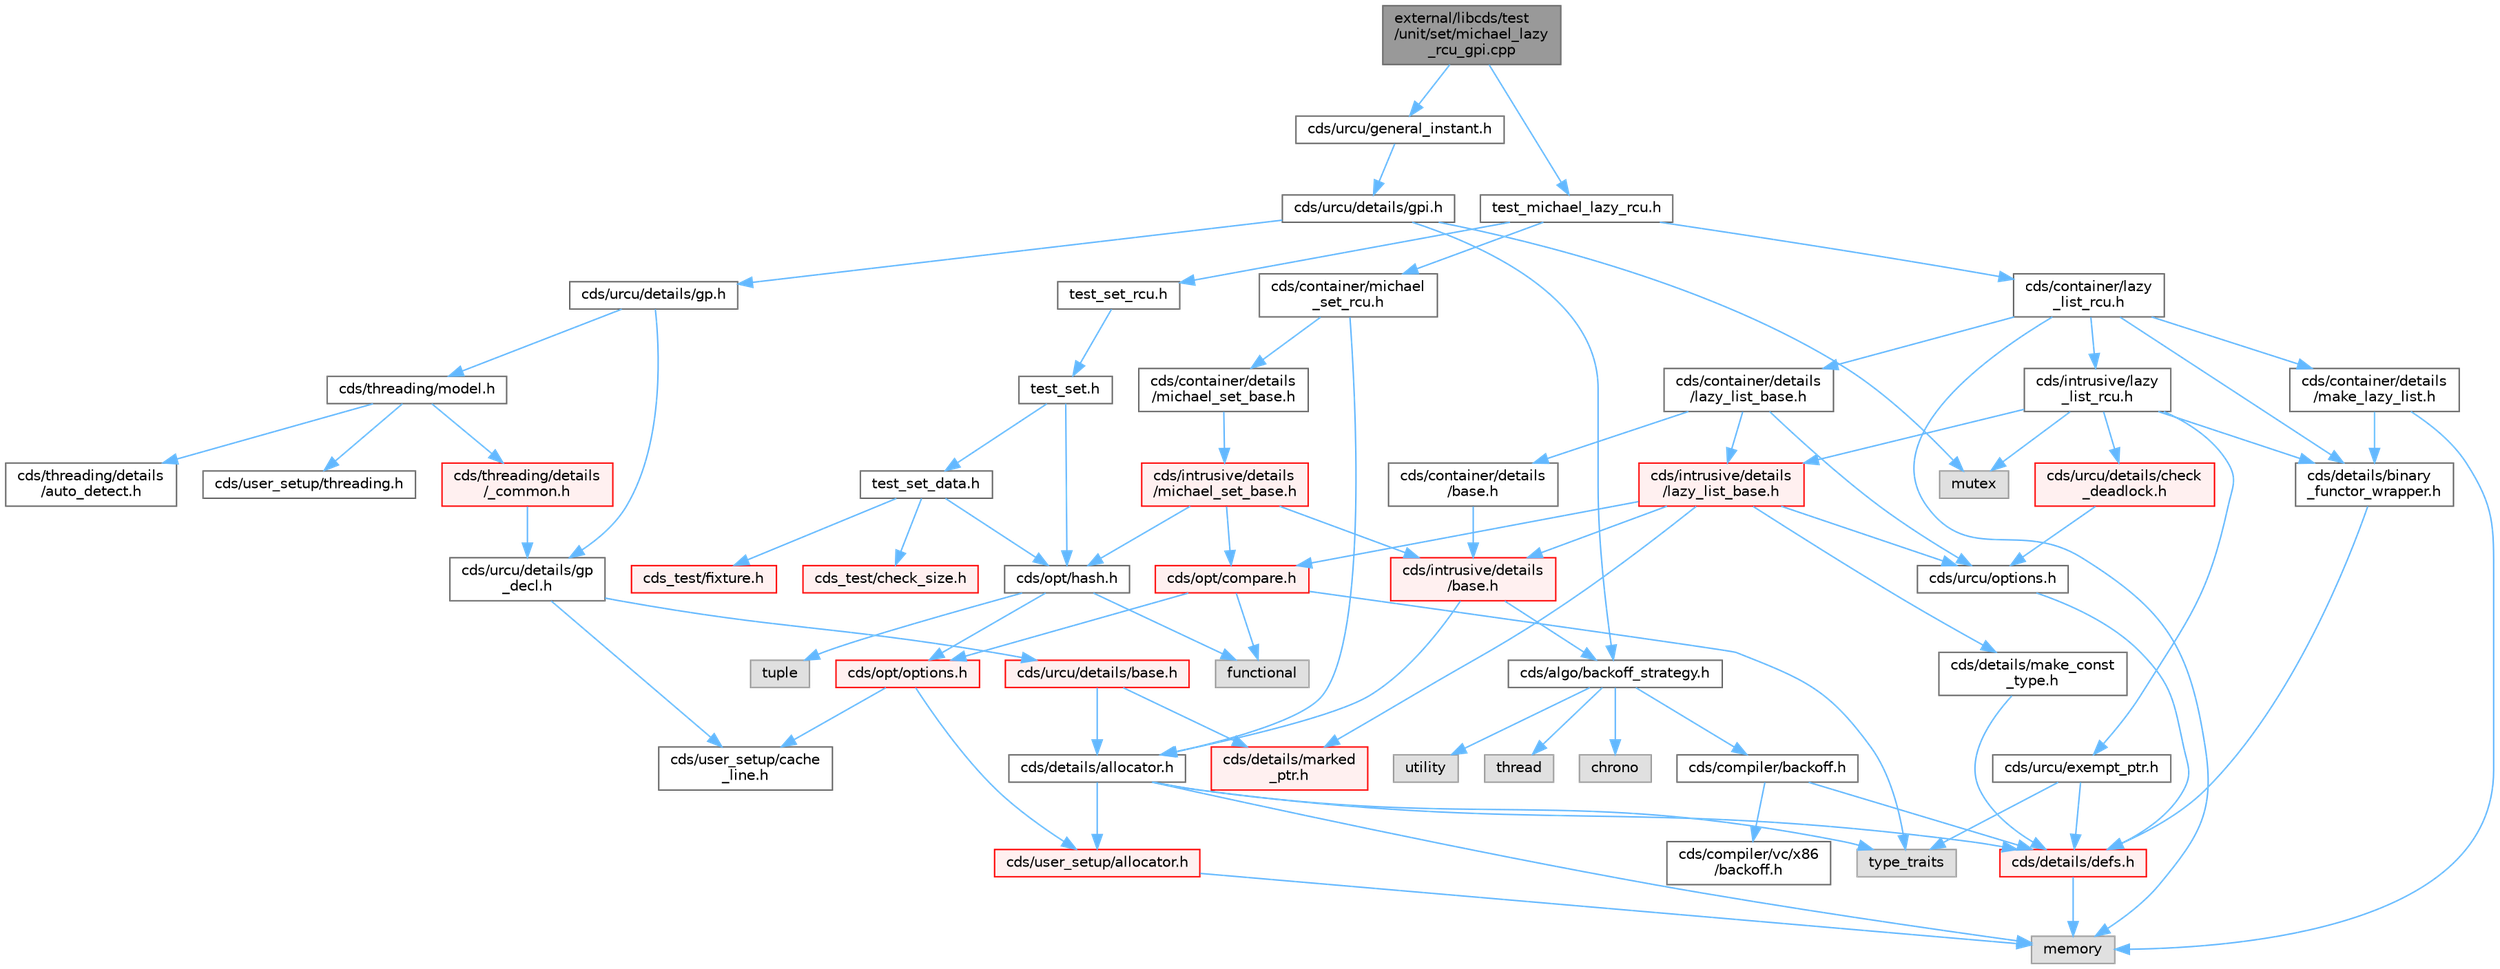 digraph "external/libcds/test/unit/set/michael_lazy_rcu_gpi.cpp"
{
 // LATEX_PDF_SIZE
  bgcolor="transparent";
  edge [fontname=Helvetica,fontsize=10,labelfontname=Helvetica,labelfontsize=10];
  node [fontname=Helvetica,fontsize=10,shape=box,height=0.2,width=0.4];
  Node1 [id="Node000001",label="external/libcds/test\l/unit/set/michael_lazy\l_rcu_gpi.cpp",height=0.2,width=0.4,color="gray40", fillcolor="grey60", style="filled", fontcolor="black",tooltip=" "];
  Node1 -> Node2 [id="edge81_Node000001_Node000002",color="steelblue1",style="solid",tooltip=" "];
  Node2 [id="Node000002",label="cds/urcu/general_instant.h",height=0.2,width=0.4,color="grey40", fillcolor="white", style="filled",URL="$general__instant_8h.html",tooltip=" "];
  Node2 -> Node3 [id="edge82_Node000002_Node000003",color="steelblue1",style="solid",tooltip=" "];
  Node3 [id="Node000003",label="cds/urcu/details/gpi.h",height=0.2,width=0.4,color="grey40", fillcolor="white", style="filled",URL="$gpi_8h.html",tooltip=" "];
  Node3 -> Node4 [id="edge83_Node000003_Node000004",color="steelblue1",style="solid",tooltip=" "];
  Node4 [id="Node000004",label="mutex",height=0.2,width=0.4,color="grey60", fillcolor="#E0E0E0", style="filled",tooltip=" "];
  Node3 -> Node5 [id="edge84_Node000003_Node000005",color="steelblue1",style="solid",tooltip=" "];
  Node5 [id="Node000005",label="cds/urcu/details/gp.h",height=0.2,width=0.4,color="grey40", fillcolor="white", style="filled",URL="$gp_8h.html",tooltip=" "];
  Node5 -> Node6 [id="edge85_Node000005_Node000006",color="steelblue1",style="solid",tooltip=" "];
  Node6 [id="Node000006",label="cds/urcu/details/gp\l_decl.h",height=0.2,width=0.4,color="grey40", fillcolor="white", style="filled",URL="$gp__decl_8h.html",tooltip=" "];
  Node6 -> Node7 [id="edge86_Node000006_Node000007",color="steelblue1",style="solid",tooltip=" "];
  Node7 [id="Node000007",label="cds/urcu/details/base.h",height=0.2,width=0.4,color="red", fillcolor="#FFF0F0", style="filled",URL="$external_2libcds_2cds_2urcu_2details_2base_8h.html",tooltip=" "];
  Node7 -> Node24 [id="edge87_Node000007_Node000024",color="steelblue1",style="solid",tooltip=" "];
  Node24 [id="Node000024",label="cds/details/allocator.h",height=0.2,width=0.4,color="grey40", fillcolor="white", style="filled",URL="$external_2libcds_2cds_2details_2allocator_8h.html",tooltip=" "];
  Node24 -> Node25 [id="edge88_Node000024_Node000025",color="steelblue1",style="solid",tooltip=" "];
  Node25 [id="Node000025",label="type_traits",height=0.2,width=0.4,color="grey60", fillcolor="#E0E0E0", style="filled",tooltip=" "];
  Node24 -> Node17 [id="edge89_Node000024_Node000017",color="steelblue1",style="solid",tooltip=" "];
  Node17 [id="Node000017",label="memory",height=0.2,width=0.4,color="grey60", fillcolor="#E0E0E0", style="filled",tooltip=" "];
  Node24 -> Node9 [id="edge90_Node000024_Node000009",color="steelblue1",style="solid",tooltip=" "];
  Node9 [id="Node000009",label="cds/details/defs.h",height=0.2,width=0.4,color="red", fillcolor="#FFF0F0", style="filled",URL="$details_2defs_8h.html",tooltip=" "];
  Node9 -> Node17 [id="edge91_Node000009_Node000017",color="steelblue1",style="solid",tooltip=" "];
  Node24 -> Node26 [id="edge92_Node000024_Node000026",color="steelblue1",style="solid",tooltip=" "];
  Node26 [id="Node000026",label="cds/user_setup/allocator.h",height=0.2,width=0.4,color="red", fillcolor="#FFF0F0", style="filled",URL="$external_2libcds_2cds_2user__setup_2allocator_8h.html",tooltip="Default implementation of allocator classes."];
  Node26 -> Node17 [id="edge93_Node000026_Node000017",color="steelblue1",style="solid",tooltip=" "];
  Node7 -> Node45 [id="edge94_Node000007_Node000045",color="steelblue1",style="solid",tooltip=" "];
  Node45 [id="Node000045",label="cds/details/marked\l_ptr.h",height=0.2,width=0.4,color="red", fillcolor="#FFF0F0", style="filled",URL="$marked__ptr_8h.html",tooltip=" "];
  Node6 -> Node22 [id="edge95_Node000006_Node000022",color="steelblue1",style="solid",tooltip=" "];
  Node22 [id="Node000022",label="cds/user_setup/cache\l_line.h",height=0.2,width=0.4,color="grey40", fillcolor="white", style="filled",URL="$cache__line_8h.html",tooltip="Cache-line size definition"];
  Node5 -> Node46 [id="edge96_Node000005_Node000046",color="steelblue1",style="solid",tooltip=" "];
  Node46 [id="Node000046",label="cds/threading/model.h",height=0.2,width=0.4,color="grey40", fillcolor="white", style="filled",URL="$model_8h.html",tooltip=" "];
  Node46 -> Node47 [id="edge97_Node000046_Node000047",color="steelblue1",style="solid",tooltip=" "];
  Node47 [id="Node000047",label="cds/threading/details\l/_common.h",height=0.2,width=0.4,color="red", fillcolor="#FFF0F0", style="filled",URL="$__common_8h.html",tooltip=" "];
  Node47 -> Node6 [id="edge98_Node000047_Node000006",color="steelblue1",style="solid",tooltip=" "];
  Node46 -> Node51 [id="edge99_Node000046_Node000051",color="steelblue1",style="solid",tooltip=" "];
  Node51 [id="Node000051",label="cds/user_setup/threading.h",height=0.2,width=0.4,color="grey40", fillcolor="white", style="filled",URL="$external_2libcds_2cds_2user__setup_2threading_8h.html",tooltip=" "];
  Node46 -> Node52 [id="edge100_Node000046_Node000052",color="steelblue1",style="solid",tooltip=" "];
  Node52 [id="Node000052",label="cds/threading/details\l/auto_detect.h",height=0.2,width=0.4,color="grey40", fillcolor="white", style="filled",URL="$auto__detect_8h.html",tooltip=" "];
  Node3 -> Node53 [id="edge101_Node000003_Node000053",color="steelblue1",style="solid",tooltip=" "];
  Node53 [id="Node000053",label="cds/algo/backoff_strategy.h",height=0.2,width=0.4,color="grey40", fillcolor="white", style="filled",URL="$backoff__strategy_8h.html",tooltip=" "];
  Node53 -> Node41 [id="edge102_Node000053_Node000041",color="steelblue1",style="solid",tooltip=" "];
  Node41 [id="Node000041",label="utility",height=0.2,width=0.4,color="grey60", fillcolor="#E0E0E0", style="filled",tooltip=" "];
  Node53 -> Node36 [id="edge103_Node000053_Node000036",color="steelblue1",style="solid",tooltip=" "];
  Node36 [id="Node000036",label="thread",height=0.2,width=0.4,color="grey60", fillcolor="#E0E0E0", style="filled",tooltip=" "];
  Node53 -> Node54 [id="edge104_Node000053_Node000054",color="steelblue1",style="solid",tooltip=" "];
  Node54 [id="Node000054",label="chrono",height=0.2,width=0.4,color="grey60", fillcolor="#E0E0E0", style="filled",tooltip=" "];
  Node53 -> Node55 [id="edge105_Node000053_Node000055",color="steelblue1",style="solid",tooltip=" "];
  Node55 [id="Node000055",label="cds/compiler/backoff.h",height=0.2,width=0.4,color="grey40", fillcolor="white", style="filled",URL="$backoff_8h.html",tooltip=" "];
  Node55 -> Node9 [id="edge106_Node000055_Node000009",color="steelblue1",style="solid",tooltip=" "];
  Node55 -> Node56 [id="edge107_Node000055_Node000056",color="steelblue1",style="solid",tooltip=" "];
  Node56 [id="Node000056",label="cds/compiler/vc/x86\l/backoff.h",height=0.2,width=0.4,color="grey40", fillcolor="white", style="filled",URL="$vc_2x86_2backoff_8h.html",tooltip=" "];
  Node1 -> Node57 [id="edge108_Node000001_Node000057",color="steelblue1",style="solid",tooltip=" "];
  Node57 [id="Node000057",label="test_michael_lazy_rcu.h",height=0.2,width=0.4,color="grey40", fillcolor="white", style="filled",URL="$set_2test__michael__lazy__rcu_8h.html",tooltip=" "];
  Node57 -> Node58 [id="edge109_Node000057_Node000058",color="steelblue1",style="solid",tooltip=" "];
  Node58 [id="Node000058",label="test_set_rcu.h",height=0.2,width=0.4,color="grey40", fillcolor="white", style="filled",URL="$test__set__rcu_8h.html",tooltip=" "];
  Node58 -> Node59 [id="edge110_Node000058_Node000059",color="steelblue1",style="solid",tooltip=" "];
  Node59 [id="Node000059",label="test_set.h",height=0.2,width=0.4,color="grey40", fillcolor="white", style="filled",URL="$set_2test__set_8h.html",tooltip=" "];
  Node59 -> Node60 [id="edge111_Node000059_Node000060",color="steelblue1",style="solid",tooltip=" "];
  Node60 [id="Node000060",label="test_set_data.h",height=0.2,width=0.4,color="grey40", fillcolor="white", style="filled",URL="$test__set__data_8h.html",tooltip=" "];
  Node60 -> Node61 [id="edge112_Node000060_Node000061",color="steelblue1",style="solid",tooltip=" "];
  Node61 [id="Node000061",label="cds_test/check_size.h",height=0.2,width=0.4,color="red", fillcolor="#FFF0F0", style="filled",URL="$check__size_8h.html",tooltip=" "];
  Node60 -> Node64 [id="edge113_Node000060_Node000064",color="steelblue1",style="solid",tooltip=" "];
  Node64 [id="Node000064",label="cds_test/fixture.h",height=0.2,width=0.4,color="red", fillcolor="#FFF0F0", style="filled",URL="$fixture_8h.html",tooltip=" "];
  Node60 -> Node67 [id="edge114_Node000060_Node000067",color="steelblue1",style="solid",tooltip=" "];
  Node67 [id="Node000067",label="cds/opt/hash.h",height=0.2,width=0.4,color="grey40", fillcolor="white", style="filled",URL="$external_2libcds_2cds_2opt_2hash_8h.html",tooltip=" "];
  Node67 -> Node68 [id="edge115_Node000067_Node000068",color="steelblue1",style="solid",tooltip=" "];
  Node68 [id="Node000068",label="tuple",height=0.2,width=0.4,color="grey60", fillcolor="#E0E0E0", style="filled",tooltip=" "];
  Node67 -> Node69 [id="edge116_Node000067_Node000069",color="steelblue1",style="solid",tooltip=" "];
  Node69 [id="Node000069",label="functional",height=0.2,width=0.4,color="grey60", fillcolor="#E0E0E0", style="filled",tooltip=" "];
  Node67 -> Node70 [id="edge117_Node000067_Node000070",color="steelblue1",style="solid",tooltip=" "];
  Node70 [id="Node000070",label="cds/opt/options.h",height=0.2,width=0.4,color="red", fillcolor="#FFF0F0", style="filled",URL="$opt_2options_8h.html",tooltip=" "];
  Node70 -> Node26 [id="edge118_Node000070_Node000026",color="steelblue1",style="solid",tooltip=" "];
  Node70 -> Node22 [id="edge119_Node000070_Node000022",color="steelblue1",style="solid",tooltip=" "];
  Node59 -> Node67 [id="edge120_Node000059_Node000067",color="steelblue1",style="solid",tooltip=" "];
  Node57 -> Node72 [id="edge121_Node000057_Node000072",color="steelblue1",style="solid",tooltip=" "];
  Node72 [id="Node000072",label="cds/container/lazy\l_list_rcu.h",height=0.2,width=0.4,color="grey40", fillcolor="white", style="filled",URL="$container_2lazy__list__rcu_8h.html",tooltip=" "];
  Node72 -> Node17 [id="edge122_Node000072_Node000017",color="steelblue1",style="solid",tooltip=" "];
  Node72 -> Node73 [id="edge123_Node000072_Node000073",color="steelblue1",style="solid",tooltip=" "];
  Node73 [id="Node000073",label="cds/container/details\l/lazy_list_base.h",height=0.2,width=0.4,color="grey40", fillcolor="white", style="filled",URL="$container_2details_2lazy__list__base_8h.html",tooltip=" "];
  Node73 -> Node74 [id="edge124_Node000073_Node000074",color="steelblue1",style="solid",tooltip=" "];
  Node74 [id="Node000074",label="cds/container/details\l/base.h",height=0.2,width=0.4,color="grey40", fillcolor="white", style="filled",URL="$external_2libcds_2cds_2container_2details_2base_8h.html",tooltip=" "];
  Node74 -> Node75 [id="edge125_Node000074_Node000075",color="steelblue1",style="solid",tooltip=" "];
  Node75 [id="Node000075",label="cds/intrusive/details\l/base.h",height=0.2,width=0.4,color="red", fillcolor="#FFF0F0", style="filled",URL="$external_2libcds_2cds_2intrusive_2details_2base_8h.html",tooltip=" "];
  Node75 -> Node24 [id="edge126_Node000075_Node000024",color="steelblue1",style="solid",tooltip=" "];
  Node75 -> Node53 [id="edge127_Node000075_Node000053",color="steelblue1",style="solid",tooltip=" "];
  Node73 -> Node78 [id="edge128_Node000073_Node000078",color="steelblue1",style="solid",tooltip=" "];
  Node78 [id="Node000078",label="cds/intrusive/details\l/lazy_list_base.h",height=0.2,width=0.4,color="red", fillcolor="#FFF0F0", style="filled",URL="$intrusive_2details_2lazy__list__base_8h.html",tooltip=" "];
  Node78 -> Node75 [id="edge129_Node000078_Node000075",color="steelblue1",style="solid",tooltip=" "];
  Node78 -> Node79 [id="edge130_Node000078_Node000079",color="steelblue1",style="solid",tooltip=" "];
  Node79 [id="Node000079",label="cds/opt/compare.h",height=0.2,width=0.4,color="red", fillcolor="#FFF0F0", style="filled",URL="$external_2libcds_2cds_2opt_2compare_8h.html",tooltip=" "];
  Node79 -> Node25 [id="edge131_Node000079_Node000025",color="steelblue1",style="solid",tooltip=" "];
  Node79 -> Node69 [id="edge132_Node000079_Node000069",color="steelblue1",style="solid",tooltip=" "];
  Node79 -> Node70 [id="edge133_Node000079_Node000070",color="steelblue1",style="solid",tooltip=" "];
  Node78 -> Node45 [id="edge134_Node000078_Node000045",color="steelblue1",style="solid",tooltip=" "];
  Node78 -> Node80 [id="edge135_Node000078_Node000080",color="steelblue1",style="solid",tooltip=" "];
  Node80 [id="Node000080",label="cds/details/make_const\l_type.h",height=0.2,width=0.4,color="grey40", fillcolor="white", style="filled",URL="$make__const__type_8h.html",tooltip=" "];
  Node80 -> Node9 [id="edge136_Node000080_Node000009",color="steelblue1",style="solid",tooltip=" "];
  Node78 -> Node82 [id="edge137_Node000078_Node000082",color="steelblue1",style="solid",tooltip=" "];
  Node82 [id="Node000082",label="cds/urcu/options.h",height=0.2,width=0.4,color="grey40", fillcolor="white", style="filled",URL="$urcu_2options_8h.html",tooltip=" "];
  Node82 -> Node9 [id="edge138_Node000082_Node000009",color="steelblue1",style="solid",tooltip=" "];
  Node73 -> Node82 [id="edge139_Node000073_Node000082",color="steelblue1",style="solid",tooltip=" "];
  Node72 -> Node83 [id="edge140_Node000072_Node000083",color="steelblue1",style="solid",tooltip=" "];
  Node83 [id="Node000083",label="cds/intrusive/lazy\l_list_rcu.h",height=0.2,width=0.4,color="grey40", fillcolor="white", style="filled",URL="$intrusive_2lazy__list__rcu_8h.html",tooltip=" "];
  Node83 -> Node4 [id="edge141_Node000083_Node000004",color="steelblue1",style="solid",tooltip=" "];
  Node83 -> Node78 [id="edge142_Node000083_Node000078",color="steelblue1",style="solid",tooltip=" "];
  Node83 -> Node84 [id="edge143_Node000083_Node000084",color="steelblue1",style="solid",tooltip=" "];
  Node84 [id="Node000084",label="cds/urcu/details/check\l_deadlock.h",height=0.2,width=0.4,color="red", fillcolor="#FFF0F0", style="filled",URL="$check__deadlock_8h.html",tooltip=" "];
  Node84 -> Node82 [id="edge144_Node000084_Node000082",color="steelblue1",style="solid",tooltip=" "];
  Node83 -> Node85 [id="edge145_Node000083_Node000085",color="steelblue1",style="solid",tooltip=" "];
  Node85 [id="Node000085",label="cds/details/binary\l_functor_wrapper.h",height=0.2,width=0.4,color="grey40", fillcolor="white", style="filled",URL="$binary__functor__wrapper_8h.html",tooltip=" "];
  Node85 -> Node9 [id="edge146_Node000085_Node000009",color="steelblue1",style="solid",tooltip=" "];
  Node83 -> Node86 [id="edge147_Node000083_Node000086",color="steelblue1",style="solid",tooltip=" "];
  Node86 [id="Node000086",label="cds/urcu/exempt_ptr.h",height=0.2,width=0.4,color="grey40", fillcolor="white", style="filled",URL="$exempt__ptr_8h.html",tooltip=" "];
  Node86 -> Node25 [id="edge148_Node000086_Node000025",color="steelblue1",style="solid",tooltip=" "];
  Node86 -> Node9 [id="edge149_Node000086_Node000009",color="steelblue1",style="solid",tooltip=" "];
  Node72 -> Node85 [id="edge150_Node000072_Node000085",color="steelblue1",style="solid",tooltip=" "];
  Node72 -> Node87 [id="edge151_Node000072_Node000087",color="steelblue1",style="solid",tooltip=" "];
  Node87 [id="Node000087",label="cds/container/details\l/make_lazy_list.h",height=0.2,width=0.4,color="grey40", fillcolor="white", style="filled",URL="$make__lazy__list_8h.html",tooltip=" "];
  Node87 -> Node85 [id="edge152_Node000087_Node000085",color="steelblue1",style="solid",tooltip=" "];
  Node87 -> Node17 [id="edge153_Node000087_Node000017",color="steelblue1",style="solid",tooltip=" "];
  Node57 -> Node88 [id="edge154_Node000057_Node000088",color="steelblue1",style="solid",tooltip=" "];
  Node88 [id="Node000088",label="cds/container/michael\l_set_rcu.h",height=0.2,width=0.4,color="grey40", fillcolor="white", style="filled",URL="$container_2michael__set__rcu_8h.html",tooltip=" "];
  Node88 -> Node89 [id="edge155_Node000088_Node000089",color="steelblue1",style="solid",tooltip=" "];
  Node89 [id="Node000089",label="cds/container/details\l/michael_set_base.h",height=0.2,width=0.4,color="grey40", fillcolor="white", style="filled",URL="$container_2details_2michael__set__base_8h.html",tooltip=" "];
  Node89 -> Node90 [id="edge156_Node000089_Node000090",color="steelblue1",style="solid",tooltip=" "];
  Node90 [id="Node000090",label="cds/intrusive/details\l/michael_set_base.h",height=0.2,width=0.4,color="red", fillcolor="#FFF0F0", style="filled",URL="$intrusive_2details_2michael__set__base_8h.html",tooltip=" "];
  Node90 -> Node75 [id="edge157_Node000090_Node000075",color="steelblue1",style="solid",tooltip=" "];
  Node90 -> Node79 [id="edge158_Node000090_Node000079",color="steelblue1",style="solid",tooltip=" "];
  Node90 -> Node67 [id="edge159_Node000090_Node000067",color="steelblue1",style="solid",tooltip=" "];
  Node88 -> Node24 [id="edge160_Node000088_Node000024",color="steelblue1",style="solid",tooltip=" "];
}
